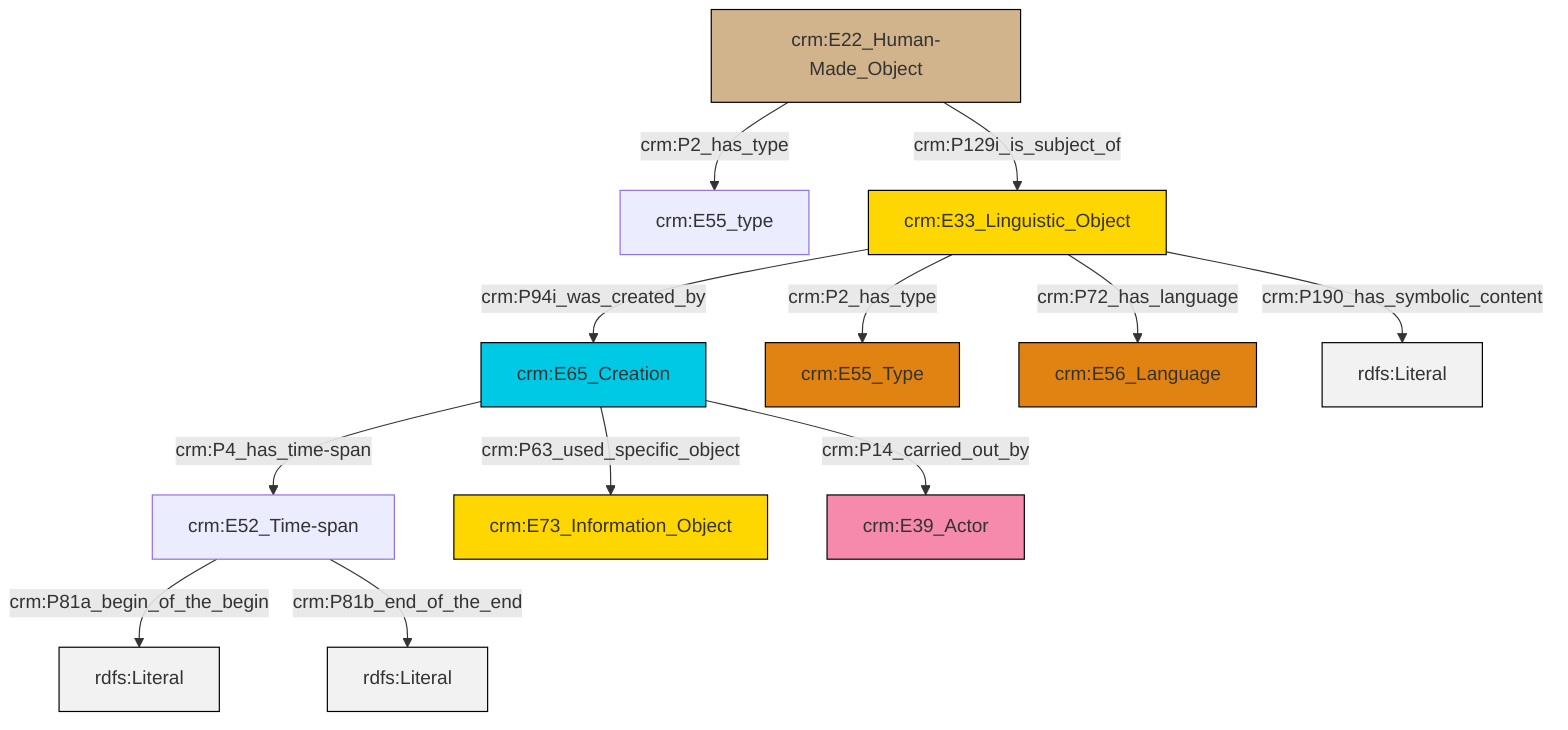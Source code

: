 graph TD
classDef Literal fill:#f2f2f2,stroke:#000000;
classDef CRM_Entity fill:#FFFFFF,stroke:#000000;
classDef Temporal_Entity fill:#00C9E6, stroke:#000000;
classDef Type fill:#E18312, stroke:#000000;
classDef Time-Span fill:#2C9C91, stroke:#000000;
classDef Appellation fill:#FFEB7F, stroke:#000000;
classDef Place fill:#008836, stroke:#000000;
classDef Persistent_Item fill:#B266B2, stroke:#000000;
classDef Conceptual_Object fill:#FFD700, stroke:#000000;
classDef Physical_Thing fill:#D2B48C, stroke:#000000;
classDef Actor fill:#f58aad, stroke:#000000;
classDef PC_Classes fill:#4ce600, stroke:#000000;
classDef Multi fill:#cccccc,stroke:#000000;

0["crm:E65_Creation"]:::Temporal_Entity -->|crm:P4_has_time-span| 1["crm:E52_Time-span"]:::Default
1["crm:E52_Time-span"]:::Default -->|crm:P81a_begin_of_the_begin| 2[rdfs:Literal]:::Literal
3["crm:E22_Human-Made_Object"]:::Physical_Thing -->|crm:P2_has_type| 4["crm:E55_type"]:::Default
0["crm:E65_Creation"]:::Temporal_Entity -->|crm:P63_used_specific_object| 5["crm:E73_Information_Object"]:::Conceptual_Object
6["crm:E33_Linguistic_Object"]:::Conceptual_Object -->|crm:P2_has_type| 8["crm:E55_Type"]:::Type
3["crm:E22_Human-Made_Object"]:::Physical_Thing -->|crm:P129i_is_subject_of| 6["crm:E33_Linguistic_Object"]:::Conceptual_Object
1["crm:E52_Time-span"]:::Default -->|crm:P81b_end_of_the_end| 9[rdfs:Literal]:::Literal
0["crm:E65_Creation"]:::Temporal_Entity -->|crm:P14_carried_out_by| 12["crm:E39_Actor"]:::Actor
6["crm:E33_Linguistic_Object"]:::Conceptual_Object -->|crm:P94i_was_created_by| 0["crm:E65_Creation"]:::Temporal_Entity
6["crm:E33_Linguistic_Object"]:::Conceptual_Object -->|crm:P72_has_language| 15["crm:E56_Language"]:::Type
6["crm:E33_Linguistic_Object"]:::Conceptual_Object -->|crm:P190_has_symbolic_content| 20[rdfs:Literal]:::Literal